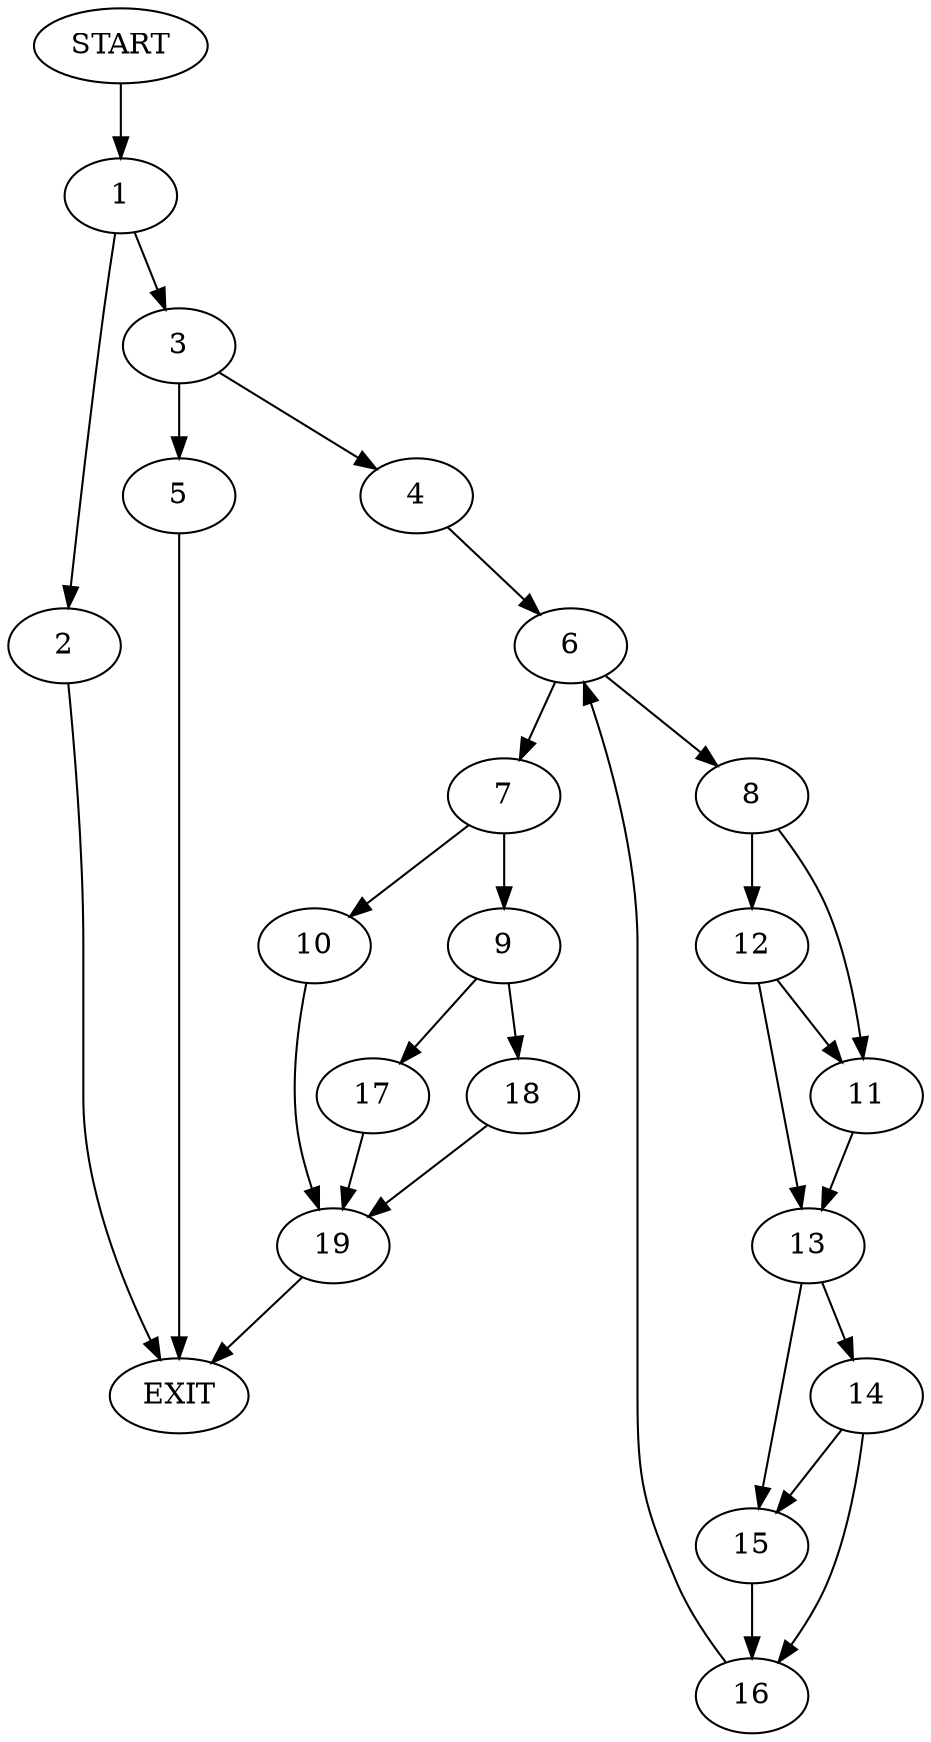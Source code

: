 digraph {
0 [label="START"]
20 [label="EXIT"]
0 -> 1
1 -> 2
1 -> 3
3 -> 4
3 -> 5
2 -> 20
5 -> 20
4 -> 6
6 -> 7
6 -> 8
7 -> 9
7 -> 10
8 -> 11
8 -> 12
12 -> 11
12 -> 13
11 -> 13
13 -> 14
13 -> 15
14 -> 16
14 -> 15
15 -> 16
16 -> 6
9 -> 17
9 -> 18
10 -> 19
19 -> 20
17 -> 19
18 -> 19
}
